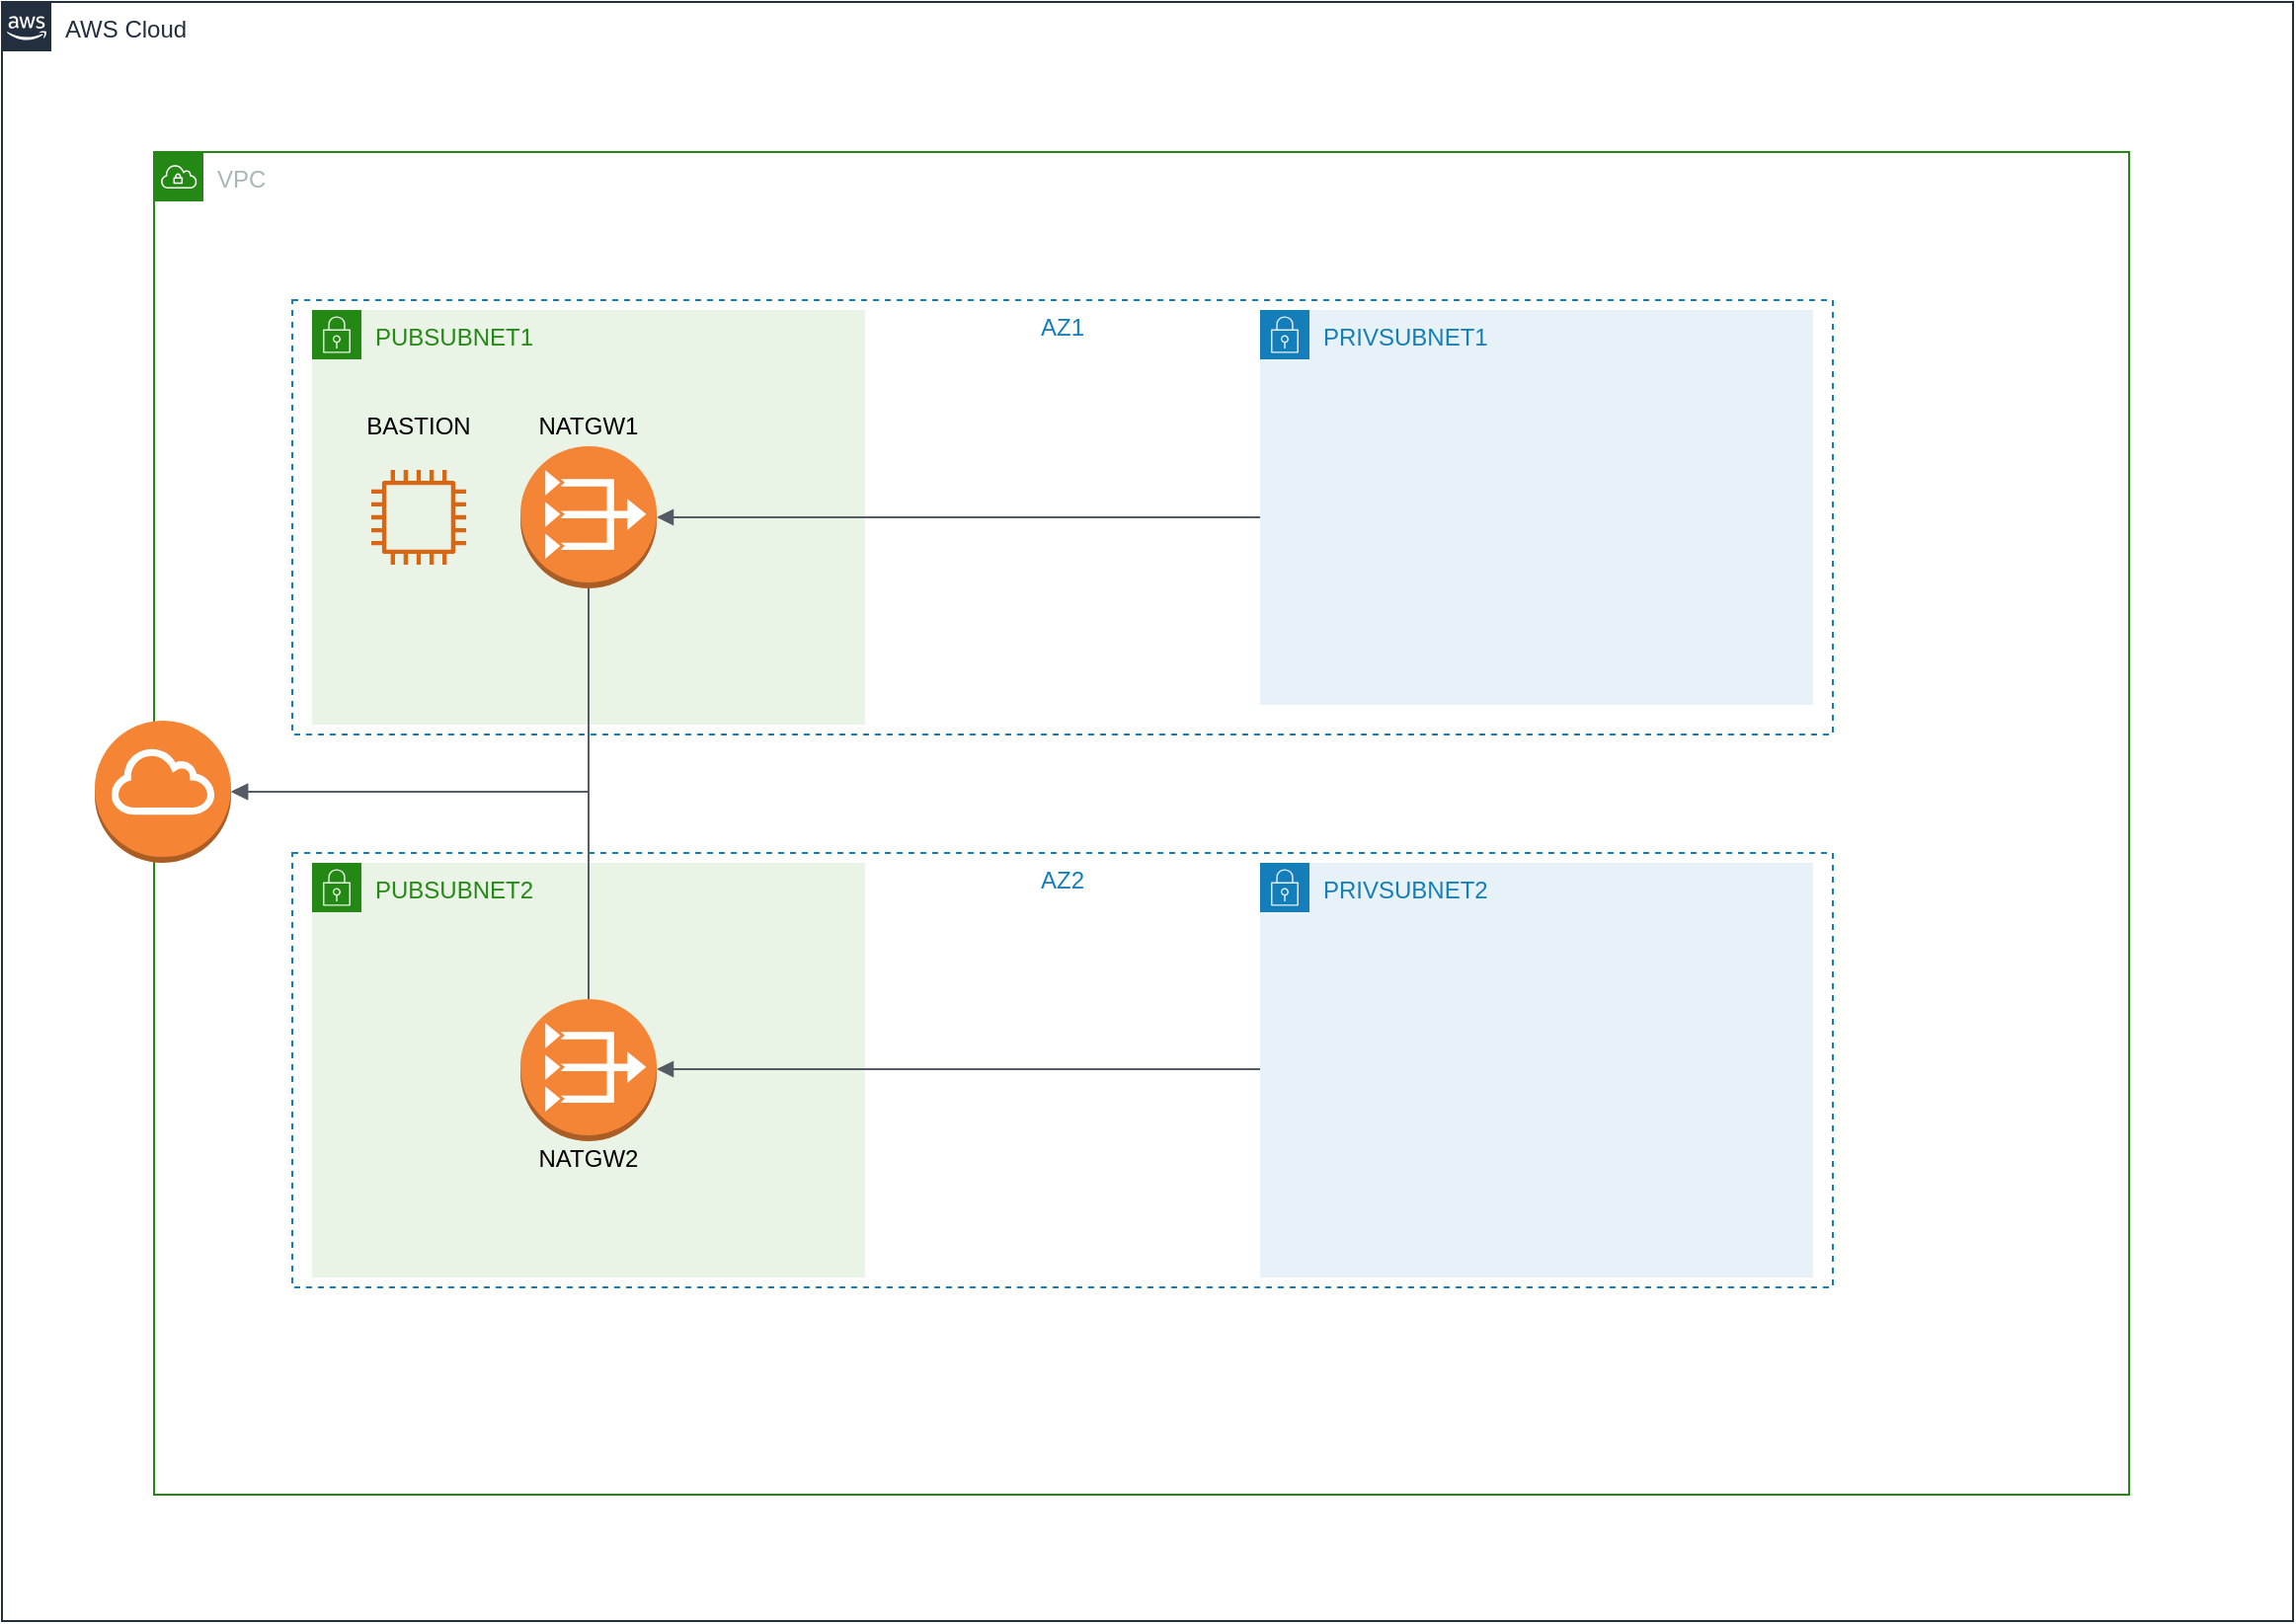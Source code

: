 <mxfile version="12.9.3" type="device"><diagram id="O1w9vw5hSGFNpl6s7sgd" name="Page-1"><mxGraphModel dx="2302" dy="1182" grid="1" gridSize="10" guides="1" tooltips="1" connect="1" arrows="1" fold="1" page="1" pageScale="1" pageWidth="1169" pageHeight="827" math="0" shadow="0"><root><mxCell id="0"/><mxCell id="1" parent="0"/><mxCell id="jZe-LUMKHrk3cqhc5B9X-1" value="AWS Cloud" style="points=[[0,0],[0.25,0],[0.5,0],[0.75,0],[1,0],[1,0.25],[1,0.5],[1,0.75],[1,1],[0.75,1],[0.5,1],[0.25,1],[0,1],[0,0.75],[0,0.5],[0,0.25]];outlineConnect=0;gradientColor=none;html=1;whiteSpace=wrap;fontSize=12;fontStyle=0;shape=mxgraph.aws4.group;grIcon=mxgraph.aws4.group_aws_cloud_alt;strokeColor=#232F3E;fillColor=none;verticalAlign=top;align=left;spacingLeft=30;fontColor=#232F3E;dashed=0;" vertex="1" parent="1"><mxGeometry x="3" y="4" width="1160" height="820" as="geometry"/></mxCell><mxCell id="jZe-LUMKHrk3cqhc5B9X-2" value="VPC" style="points=[[0,0],[0.25,0],[0.5,0],[0.75,0],[1,0],[1,0.25],[1,0.5],[1,0.75],[1,1],[0.75,1],[0.5,1],[0.25,1],[0,1],[0,0.75],[0,0.5],[0,0.25]];outlineConnect=0;gradientColor=none;html=1;whiteSpace=wrap;fontSize=12;fontStyle=0;shape=mxgraph.aws4.group;grIcon=mxgraph.aws4.group_vpc;strokeColor=#248814;fillColor=none;verticalAlign=top;align=left;spacingLeft=30;fontColor=#AAB7B8;dashed=0;" vertex="1" parent="1"><mxGeometry x="80" y="80" width="1000" height="680" as="geometry"/></mxCell><mxCell id="jZe-LUMKHrk3cqhc5B9X-3" value="" style="outlineConnect=0;dashed=0;verticalLabelPosition=bottom;verticalAlign=top;align=center;html=1;shape=mxgraph.aws3.internet_gateway;fillColor=#F58534;gradientColor=none;" vertex="1" parent="1"><mxGeometry x="50" y="368" width="69" height="72" as="geometry"/></mxCell><mxCell id="jZe-LUMKHrk3cqhc5B9X-4" value="PUBSUBNET1" style="points=[[0,0],[0.25,0],[0.5,0],[0.75,0],[1,0],[1,0.25],[1,0.5],[1,0.75],[1,1],[0.75,1],[0.5,1],[0.25,1],[0,1],[0,0.75],[0,0.5],[0,0.25]];outlineConnect=0;gradientColor=none;html=1;whiteSpace=wrap;fontSize=12;fontStyle=0;shape=mxgraph.aws4.group;grIcon=mxgraph.aws4.group_security_group;grStroke=0;strokeColor=#248814;fillColor=#E9F3E6;verticalAlign=top;align=left;spacingLeft=30;fontColor=#248814;dashed=0;" vertex="1" parent="1"><mxGeometry x="160" y="160" width="280" height="210" as="geometry"/></mxCell><mxCell id="jZe-LUMKHrk3cqhc5B9X-5" value="PUBSUBNET2" style="points=[[0,0],[0.25,0],[0.5,0],[0.75,0],[1,0],[1,0.25],[1,0.5],[1,0.75],[1,1],[0.75,1],[0.5,1],[0.25,1],[0,1],[0,0.75],[0,0.5],[0,0.25]];outlineConnect=0;gradientColor=none;html=1;whiteSpace=wrap;fontSize=12;fontStyle=0;shape=mxgraph.aws4.group;grIcon=mxgraph.aws4.group_security_group;grStroke=0;strokeColor=#248814;fillColor=#E9F3E6;verticalAlign=top;align=left;spacingLeft=30;fontColor=#248814;dashed=0;" vertex="1" parent="1"><mxGeometry x="160" y="440" width="280" height="210" as="geometry"/></mxCell><mxCell id="jZe-LUMKHrk3cqhc5B9X-6" value="PRIVSUBNET1" style="points=[[0,0],[0.25,0],[0.5,0],[0.75,0],[1,0],[1,0.25],[1,0.5],[1,0.75],[1,1],[0.75,1],[0.5,1],[0.25,1],[0,1],[0,0.75],[0,0.5],[0,0.25]];outlineConnect=0;gradientColor=none;html=1;whiteSpace=wrap;fontSize=12;fontStyle=0;shape=mxgraph.aws4.group;grIcon=mxgraph.aws4.group_security_group;grStroke=0;strokeColor=#147EBA;fillColor=#E6F2F8;verticalAlign=top;align=left;spacingLeft=30;fontColor=#147EBA;dashed=0;" vertex="1" parent="1"><mxGeometry x="640" y="160" width="280" height="200" as="geometry"/></mxCell><mxCell id="jZe-LUMKHrk3cqhc5B9X-7" value="PRIVSUBNET2" style="points=[[0,0],[0.25,0],[0.5,0],[0.75,0],[1,0],[1,0.25],[1,0.5],[1,0.75],[1,1],[0.75,1],[0.5,1],[0.25,1],[0,1],[0,0.75],[0,0.5],[0,0.25]];outlineConnect=0;gradientColor=none;html=1;whiteSpace=wrap;fontSize=12;fontStyle=0;shape=mxgraph.aws4.group;grIcon=mxgraph.aws4.group_security_group;grStroke=0;strokeColor=#147EBA;fillColor=#E6F2F8;verticalAlign=top;align=left;spacingLeft=30;fontColor=#147EBA;dashed=0;" vertex="1" parent="1"><mxGeometry x="640" y="440" width="280" height="210" as="geometry"/></mxCell><mxCell id="jZe-LUMKHrk3cqhc5B9X-10" value="AZ1" style="fillColor=none;strokeColor=#147EBA;dashed=1;verticalAlign=top;fontStyle=0;fontColor=#147EBA;" vertex="1" parent="1"><mxGeometry x="150" y="155" width="780" height="220" as="geometry"/></mxCell><mxCell id="jZe-LUMKHrk3cqhc5B9X-11" value="AZ2" style="fillColor=none;strokeColor=#147EBA;dashed=1;verticalAlign=top;fontStyle=0;fontColor=#147EBA;" vertex="1" parent="1"><mxGeometry x="150" y="435" width="780" height="220" as="geometry"/></mxCell><mxCell id="jZe-LUMKHrk3cqhc5B9X-12" value="" style="outlineConnect=0;dashed=0;verticalLabelPosition=bottom;verticalAlign=top;align=center;html=1;shape=mxgraph.aws3.vpc_nat_gateway;fillColor=#F58536;gradientColor=none;" vertex="1" parent="1"><mxGeometry x="265.5" y="229" width="69" height="72" as="geometry"/></mxCell><mxCell id="jZe-LUMKHrk3cqhc5B9X-13" value="" style="outlineConnect=0;dashed=0;verticalLabelPosition=bottom;verticalAlign=top;align=center;html=1;shape=mxgraph.aws3.vpc_nat_gateway;fillColor=#F58536;gradientColor=none;" vertex="1" parent="1"><mxGeometry x="265.5" y="509" width="69" height="72" as="geometry"/></mxCell><mxCell id="jZe-LUMKHrk3cqhc5B9X-15" value="" style="edgeStyle=orthogonalEdgeStyle;html=1;endArrow=none;elbow=vertical;startArrow=block;startFill=1;strokeColor=#545B64;rounded=0;exitX=1;exitY=0.5;exitDx=0;exitDy=0;exitPerimeter=0;" edge="1" parent="1" source="jZe-LUMKHrk3cqhc5B9X-3" target="jZe-LUMKHrk3cqhc5B9X-12"><mxGeometry width="100" relative="1" as="geometry"><mxPoint x="165.5" y="264.5" as="sourcePoint"/><mxPoint x="265.5" y="264.5" as="targetPoint"/></mxGeometry></mxCell><mxCell id="jZe-LUMKHrk3cqhc5B9X-17" value="" style="edgeStyle=orthogonalEdgeStyle;html=1;endArrow=none;elbow=vertical;startArrow=block;startFill=1;strokeColor=#545B64;rounded=0;entryX=0.5;entryY=0;entryDx=0;entryDy=0;entryPerimeter=0;exitX=1;exitY=0.5;exitDx=0;exitDy=0;exitPerimeter=0;" edge="1" parent="1" source="jZe-LUMKHrk3cqhc5B9X-3" target="jZe-LUMKHrk3cqhc5B9X-13"><mxGeometry width="100" relative="1" as="geometry"><mxPoint x="200" y="690" as="sourcePoint"/><mxPoint x="300" y="690" as="targetPoint"/></mxGeometry></mxCell><mxCell id="jZe-LUMKHrk3cqhc5B9X-18" value="" style="edgeStyle=orthogonalEdgeStyle;html=1;endArrow=none;elbow=vertical;startArrow=block;startFill=1;strokeColor=#545B64;rounded=0;" edge="1" parent="1" source="jZe-LUMKHrk3cqhc5B9X-12"><mxGeometry width="100" relative="1" as="geometry"><mxPoint x="540" y="260" as="sourcePoint"/><mxPoint x="640" y="265" as="targetPoint"/></mxGeometry></mxCell><mxCell id="jZe-LUMKHrk3cqhc5B9X-19" value="" style="edgeStyle=orthogonalEdgeStyle;html=1;endArrow=none;elbow=vertical;startArrow=block;startFill=1;strokeColor=#545B64;rounded=0;" edge="1" parent="1"><mxGeometry width="100" relative="1" as="geometry"><mxPoint x="334.5" y="544.5" as="sourcePoint"/><mxPoint x="640" y="544.5" as="targetPoint"/></mxGeometry></mxCell><mxCell id="jZe-LUMKHrk3cqhc5B9X-20" value="" style="outlineConnect=0;fontColor=#232F3E;gradientColor=none;fillColor=#D86613;strokeColor=none;dashed=0;verticalLabelPosition=bottom;verticalAlign=top;align=center;html=1;fontSize=12;fontStyle=0;aspect=fixed;pointerEvents=1;shape=mxgraph.aws4.instance2;" vertex="1" parent="1"><mxGeometry x="190" y="241" width="48" height="48" as="geometry"/></mxCell><mxCell id="jZe-LUMKHrk3cqhc5B9X-21" value="BASTION" style="text;html=1;strokeColor=none;fillColor=none;align=center;verticalAlign=middle;whiteSpace=wrap;rounded=0;" vertex="1" parent="1"><mxGeometry x="194" y="209" width="40" height="20" as="geometry"/></mxCell><mxCell id="jZe-LUMKHrk3cqhc5B9X-22" value="NATGW1" style="text;html=1;strokeColor=none;fillColor=none;align=center;verticalAlign=middle;whiteSpace=wrap;rounded=0;" vertex="1" parent="1"><mxGeometry x="270" y="209" width="60" height="20" as="geometry"/></mxCell><mxCell id="jZe-LUMKHrk3cqhc5B9X-23" value="NATGW2" style="text;html=1;strokeColor=none;fillColor=none;align=center;verticalAlign=middle;whiteSpace=wrap;rounded=0;" vertex="1" parent="1"><mxGeometry x="270" y="580" width="60" height="20" as="geometry"/></mxCell></root></mxGraphModel></diagram></mxfile>